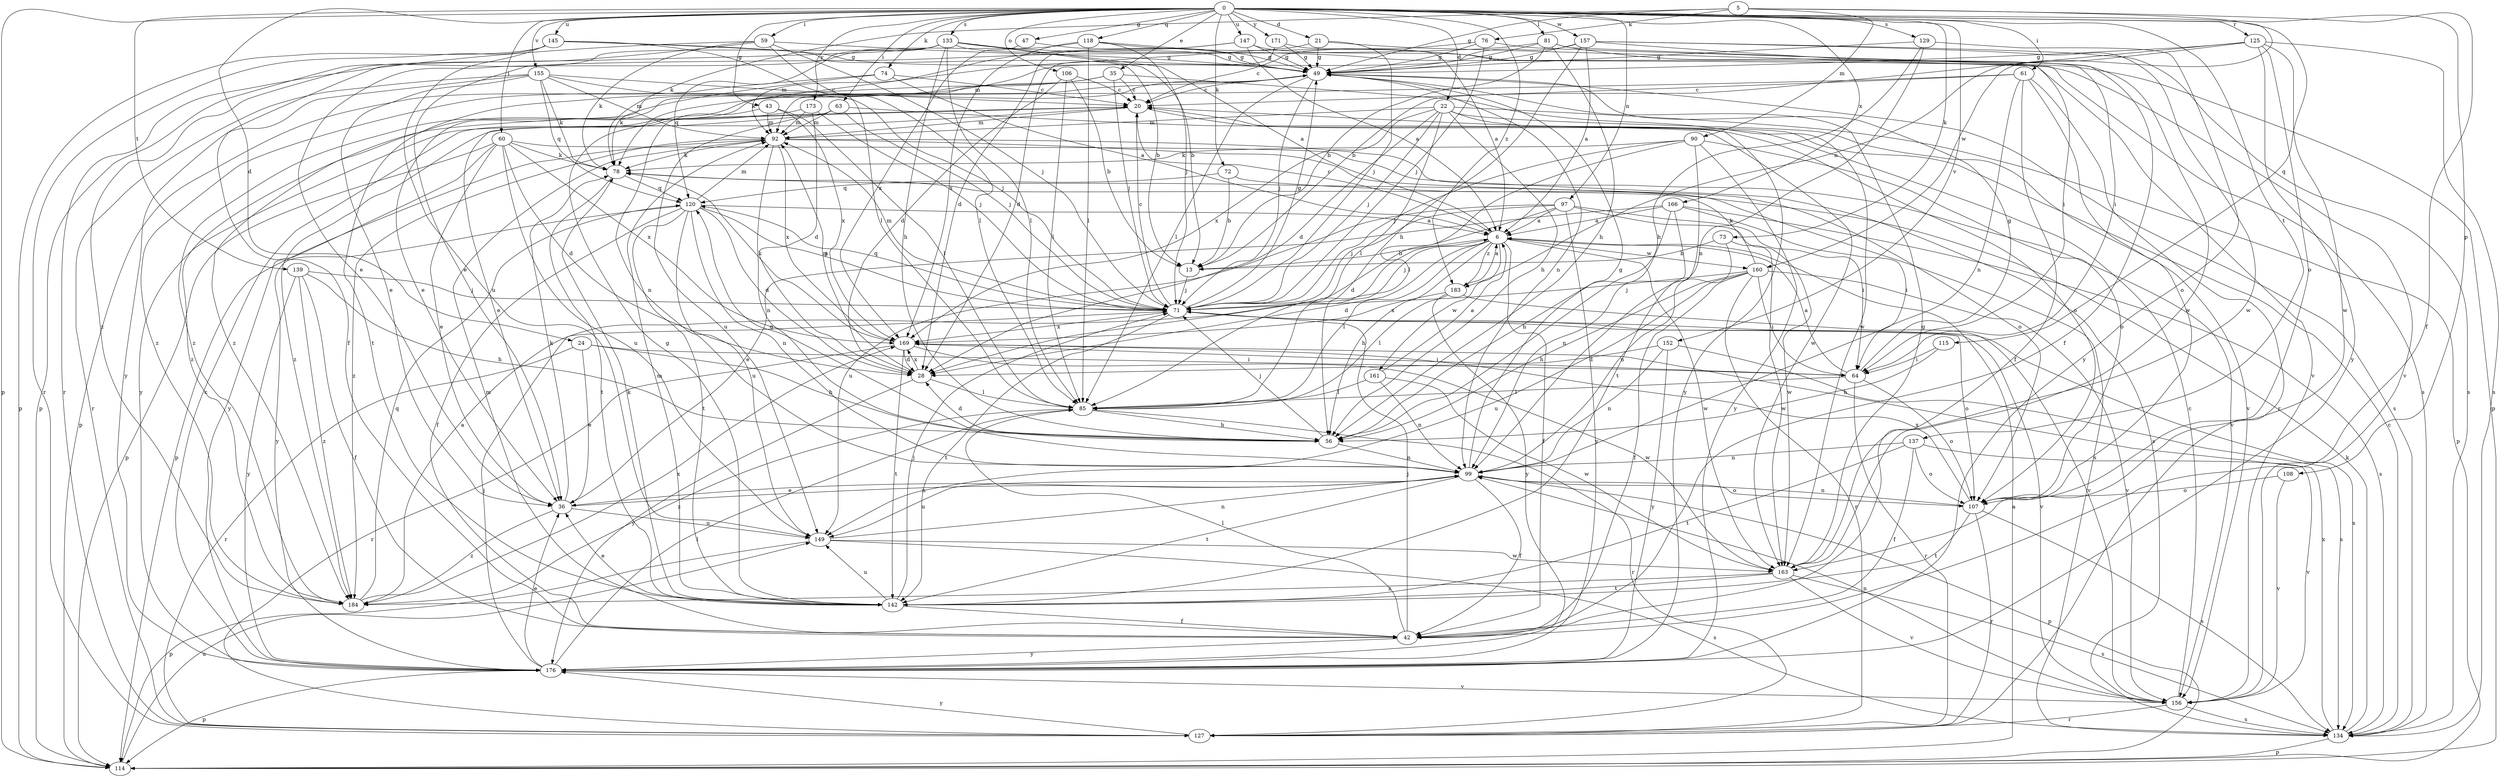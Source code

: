 strict digraph  {
0;
5;
6;
13;
20;
21;
22;
24;
28;
35;
36;
42;
43;
47;
49;
56;
59;
60;
61;
63;
64;
71;
72;
73;
74;
76;
78;
81;
85;
90;
92;
97;
99;
106;
107;
108;
114;
115;
118;
120;
125;
127;
129;
133;
134;
137;
139;
142;
145;
147;
149;
152;
155;
156;
157;
160;
161;
163;
166;
169;
171;
173;
176;
183;
184;
0 -> 21  [label=d];
0 -> 22  [label=d];
0 -> 24  [label=d];
0 -> 35  [label=e];
0 -> 43  [label=g];
0 -> 47  [label=g];
0 -> 59  [label=i];
0 -> 60  [label=i];
0 -> 61  [label=i];
0 -> 63  [label=i];
0 -> 72  [label=k];
0 -> 73  [label=k];
0 -> 74  [label=k];
0 -> 81  [label=l];
0 -> 97  [label=n];
0 -> 106  [label=o];
0 -> 108  [label=p];
0 -> 114  [label=p];
0 -> 115  [label=q];
0 -> 118  [label=q];
0 -> 125  [label=r];
0 -> 129  [label=s];
0 -> 133  [label=s];
0 -> 137  [label=t];
0 -> 139  [label=t];
0 -> 145  [label=u];
0 -> 147  [label=u];
0 -> 152  [label=v];
0 -> 155  [label=v];
0 -> 157  [label=w];
0 -> 166  [label=x];
0 -> 171  [label=y];
0 -> 173  [label=y];
0 -> 183  [label=z];
5 -> 42  [label=f];
5 -> 49  [label=g];
5 -> 76  [label=k];
5 -> 78  [label=k];
5 -> 90  [label=m];
5 -> 160  [label=w];
6 -> 13  [label=b];
6 -> 20  [label=c];
6 -> 28  [label=d];
6 -> 42  [label=f];
6 -> 56  [label=h];
6 -> 71  [label=j];
6 -> 85  [label=l];
6 -> 160  [label=w];
6 -> 161  [label=w];
6 -> 163  [label=w];
6 -> 183  [label=z];
13 -> 71  [label=j];
20 -> 92  [label=m];
20 -> 107  [label=o];
20 -> 176  [label=y];
20 -> 184  [label=z];
21 -> 49  [label=g];
21 -> 71  [label=j];
21 -> 78  [label=k];
21 -> 156  [label=v];
22 -> 28  [label=d];
22 -> 56  [label=h];
22 -> 71  [label=j];
22 -> 85  [label=l];
22 -> 92  [label=m];
22 -> 114  [label=p];
22 -> 156  [label=v];
22 -> 169  [label=x];
22 -> 176  [label=y];
24 -> 36  [label=e];
24 -> 56  [label=h];
24 -> 64  [label=i];
24 -> 127  [label=r];
28 -> 85  [label=l];
28 -> 92  [label=m];
28 -> 169  [label=x];
28 -> 176  [label=y];
35 -> 20  [label=c];
35 -> 71  [label=j];
35 -> 142  [label=t];
35 -> 163  [label=w];
35 -> 184  [label=z];
36 -> 78  [label=k];
36 -> 99  [label=n];
36 -> 149  [label=u];
36 -> 184  [label=z];
42 -> 71  [label=j];
42 -> 85  [label=l];
42 -> 92  [label=m];
42 -> 176  [label=y];
43 -> 85  [label=l];
43 -> 92  [label=m];
43 -> 99  [label=n];
43 -> 169  [label=x];
47 -> 49  [label=g];
47 -> 169  [label=x];
49 -> 20  [label=c];
49 -> 36  [label=e];
49 -> 71  [label=j];
49 -> 85  [label=l];
49 -> 99  [label=n];
49 -> 134  [label=s];
49 -> 184  [label=z];
56 -> 28  [label=d];
56 -> 71  [label=j];
56 -> 99  [label=n];
56 -> 120  [label=q];
59 -> 49  [label=g];
59 -> 71  [label=j];
59 -> 78  [label=k];
59 -> 85  [label=l];
59 -> 127  [label=r];
59 -> 184  [label=z];
60 -> 28  [label=d];
60 -> 36  [label=e];
60 -> 78  [label=k];
60 -> 114  [label=p];
60 -> 134  [label=s];
60 -> 149  [label=u];
60 -> 169  [label=x];
60 -> 176  [label=y];
61 -> 20  [label=c];
61 -> 42  [label=f];
61 -> 99  [label=n];
61 -> 107  [label=o];
61 -> 127  [label=r];
61 -> 184  [label=z];
63 -> 36  [label=e];
63 -> 71  [label=j];
63 -> 92  [label=m];
63 -> 149  [label=u];
63 -> 163  [label=w];
64 -> 6  [label=a];
64 -> 49  [label=g];
64 -> 85  [label=l];
64 -> 107  [label=o];
64 -> 127  [label=r];
71 -> 20  [label=c];
71 -> 49  [label=g];
71 -> 92  [label=m];
71 -> 107  [label=o];
71 -> 120  [label=q];
71 -> 134  [label=s];
71 -> 142  [label=t];
71 -> 156  [label=v];
71 -> 169  [label=x];
72 -> 13  [label=b];
72 -> 120  [label=q];
72 -> 134  [label=s];
73 -> 13  [label=b];
73 -> 99  [label=n];
73 -> 163  [label=w];
74 -> 6  [label=a];
74 -> 20  [label=c];
74 -> 78  [label=k];
74 -> 114  [label=p];
76 -> 20  [label=c];
76 -> 49  [label=g];
76 -> 71  [label=j];
76 -> 114  [label=p];
78 -> 120  [label=q];
78 -> 142  [label=t];
81 -> 13  [label=b];
81 -> 36  [label=e];
81 -> 49  [label=g];
81 -> 56  [label=h];
81 -> 64  [label=i];
81 -> 163  [label=w];
85 -> 56  [label=h];
85 -> 127  [label=r];
85 -> 184  [label=z];
90 -> 71  [label=j];
90 -> 78  [label=k];
90 -> 85  [label=l];
90 -> 107  [label=o];
90 -> 142  [label=t];
90 -> 176  [label=y];
92 -> 78  [label=k];
92 -> 99  [label=n];
92 -> 107  [label=o];
92 -> 114  [label=p];
92 -> 156  [label=v];
92 -> 169  [label=x];
92 -> 184  [label=z];
97 -> 6  [label=a];
97 -> 28  [label=d];
97 -> 64  [label=i];
97 -> 71  [label=j];
97 -> 149  [label=u];
97 -> 163  [label=w];
97 -> 176  [label=y];
99 -> 36  [label=e];
99 -> 42  [label=f];
99 -> 49  [label=g];
99 -> 107  [label=o];
99 -> 114  [label=p];
99 -> 142  [label=t];
99 -> 149  [label=u];
106 -> 13  [label=b];
106 -> 20  [label=c];
106 -> 28  [label=d];
106 -> 85  [label=l];
107 -> 99  [label=n];
107 -> 127  [label=r];
107 -> 134  [label=s];
107 -> 142  [label=t];
107 -> 169  [label=x];
108 -> 107  [label=o];
108 -> 156  [label=v];
114 -> 6  [label=a];
114 -> 149  [label=u];
115 -> 56  [label=h];
115 -> 64  [label=i];
118 -> 36  [label=e];
118 -> 49  [label=g];
118 -> 71  [label=j];
118 -> 85  [label=l];
118 -> 134  [label=s];
118 -> 169  [label=x];
120 -> 6  [label=a];
120 -> 28  [label=d];
120 -> 42  [label=f];
120 -> 71  [label=j];
120 -> 92  [label=m];
120 -> 99  [label=n];
120 -> 142  [label=t];
120 -> 149  [label=u];
120 -> 176  [label=y];
125 -> 13  [label=b];
125 -> 49  [label=g];
125 -> 107  [label=o];
125 -> 134  [label=s];
125 -> 163  [label=w];
125 -> 176  [label=y];
125 -> 183  [label=n];
127 -> 176  [label=y];
129 -> 49  [label=g];
129 -> 56  [label=h];
129 -> 99  [label=n];
129 -> 176  [label=y];
133 -> 6  [label=a];
133 -> 13  [label=b];
133 -> 42  [label=f];
133 -> 49  [label=g];
133 -> 56  [label=h];
133 -> 85  [label=l];
133 -> 114  [label=p];
133 -> 120  [label=q];
133 -> 156  [label=v];
134 -> 20  [label=c];
134 -> 78  [label=k];
134 -> 114  [label=p];
134 -> 169  [label=x];
137 -> 42  [label=f];
137 -> 99  [label=n];
137 -> 107  [label=o];
137 -> 142  [label=t];
137 -> 156  [label=v];
139 -> 42  [label=f];
139 -> 56  [label=h];
139 -> 71  [label=j];
139 -> 176  [label=y];
139 -> 184  [label=z];
142 -> 36  [label=e];
142 -> 42  [label=f];
142 -> 49  [label=g];
142 -> 71  [label=j];
142 -> 78  [label=k];
142 -> 92  [label=m];
142 -> 149  [label=u];
145 -> 13  [label=b];
145 -> 49  [label=g];
145 -> 85  [label=l];
145 -> 114  [label=p];
145 -> 127  [label=r];
145 -> 149  [label=u];
147 -> 6  [label=a];
147 -> 28  [label=d];
147 -> 49  [label=g];
147 -> 64  [label=i];
147 -> 92  [label=m];
149 -> 99  [label=n];
149 -> 114  [label=p];
149 -> 134  [label=s];
149 -> 163  [label=w];
152 -> 28  [label=d];
152 -> 99  [label=n];
152 -> 134  [label=s];
152 -> 176  [label=y];
155 -> 20  [label=c];
155 -> 36  [label=e];
155 -> 71  [label=j];
155 -> 78  [label=k];
155 -> 92  [label=m];
155 -> 120  [label=q];
155 -> 127  [label=r];
155 -> 176  [label=y];
156 -> 20  [label=c];
156 -> 99  [label=n];
156 -> 127  [label=r];
156 -> 134  [label=s];
157 -> 6  [label=a];
157 -> 42  [label=f];
157 -> 49  [label=g];
157 -> 56  [label=h];
157 -> 92  [label=m];
157 -> 134  [label=s];
157 -> 163  [label=w];
160 -> 42  [label=f];
160 -> 56  [label=h];
160 -> 64  [label=i];
160 -> 71  [label=j];
160 -> 78  [label=k];
160 -> 127  [label=r];
160 -> 149  [label=u];
160 -> 156  [label=v];
161 -> 6  [label=a];
161 -> 85  [label=l];
161 -> 99  [label=n];
161 -> 163  [label=w];
163 -> 49  [label=g];
163 -> 134  [label=s];
163 -> 142  [label=t];
163 -> 156  [label=v];
163 -> 184  [label=z];
166 -> 6  [label=a];
166 -> 36  [label=e];
166 -> 56  [label=h];
166 -> 64  [label=i];
166 -> 99  [label=n];
166 -> 134  [label=s];
169 -> 28  [label=d];
169 -> 64  [label=i];
169 -> 78  [label=k];
169 -> 127  [label=r];
169 -> 142  [label=t];
169 -> 163  [label=w];
171 -> 6  [label=a];
171 -> 28  [label=d];
171 -> 49  [label=g];
173 -> 28  [label=d];
173 -> 71  [label=j];
173 -> 92  [label=m];
173 -> 184  [label=z];
176 -> 20  [label=c];
176 -> 36  [label=e];
176 -> 71  [label=j];
176 -> 85  [label=l];
176 -> 114  [label=p];
176 -> 156  [label=v];
183 -> 6  [label=a];
183 -> 85  [label=l];
183 -> 156  [label=v];
183 -> 169  [label=x];
183 -> 176  [label=y];
184 -> 6  [label=a];
184 -> 120  [label=q];
184 -> 169  [label=x];
}
